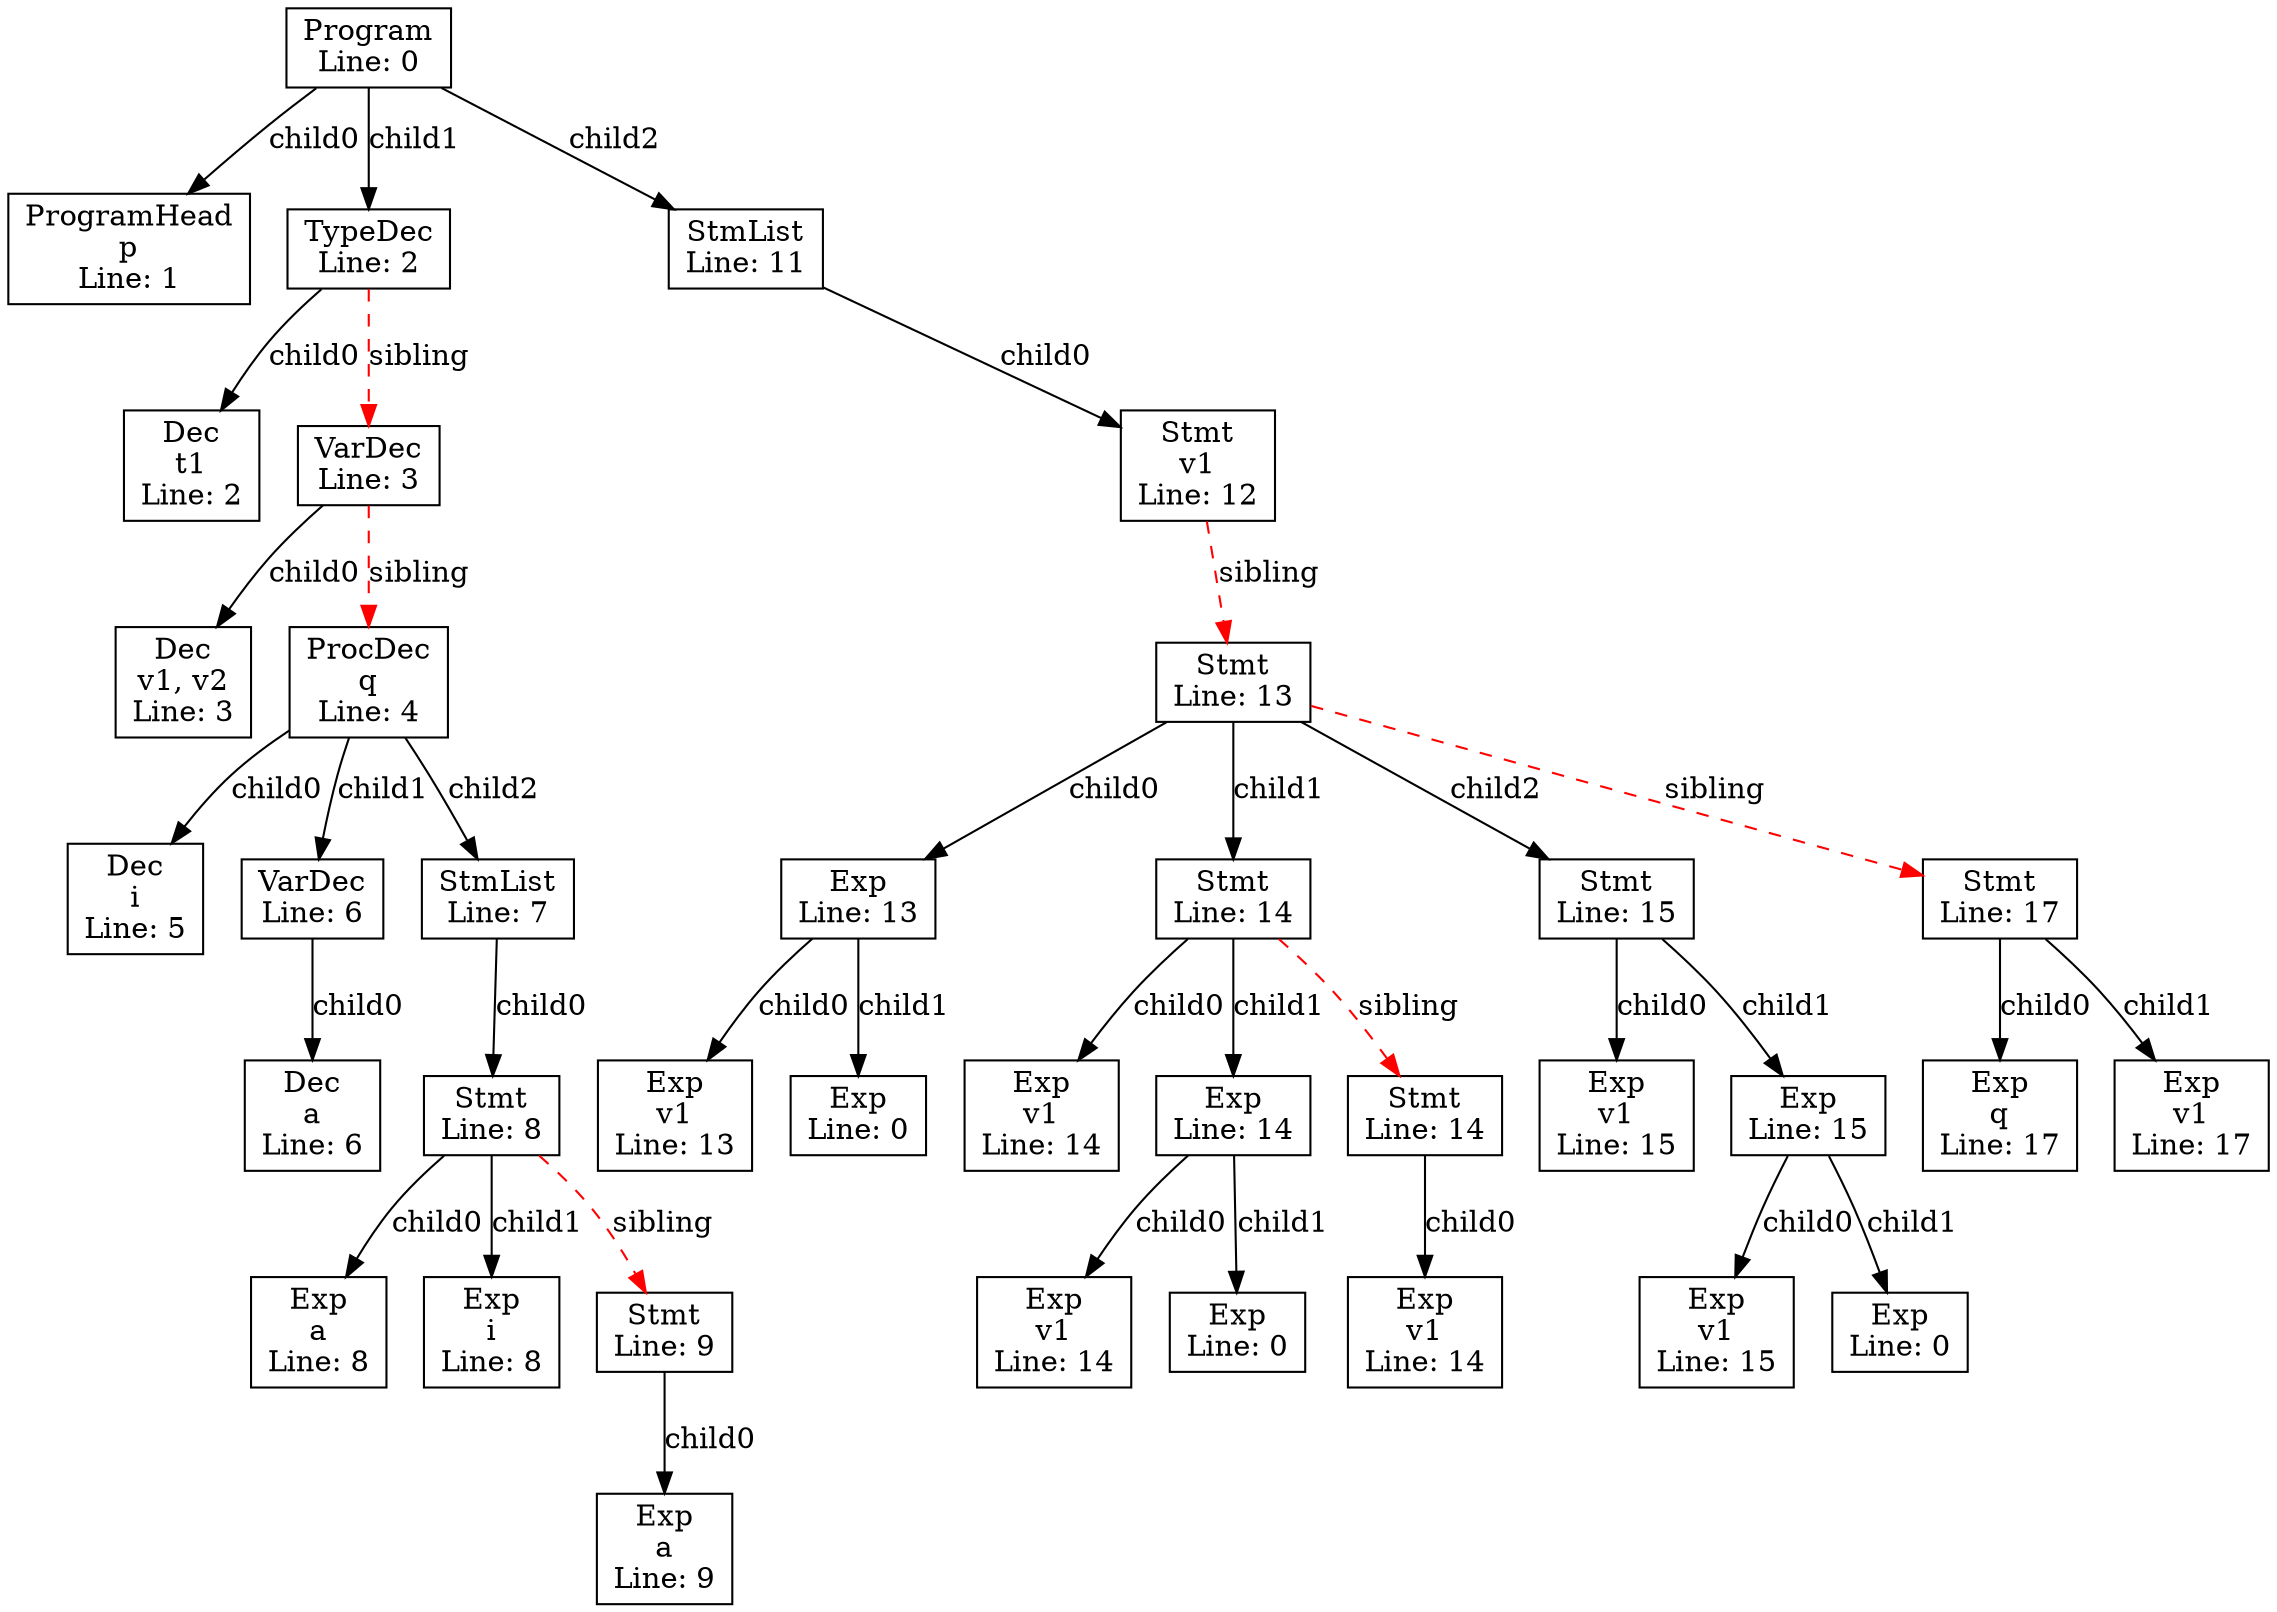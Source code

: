 digraph AST {
  node [shape=box, style="filled,solid", fillcolor=white, color=black];
  node0 [label="Program\nLine: 0"];
  node1 [label="ProgramHead\np\nLine: 1"];
  node0 -> node1 [label="child0"];
  node2 [label="TypeDec\nLine: 2"];
  node3 [label="Dec\nt1\nLine: 2"];
  node2 -> node3 [label="child0"];
  node4 [label="VarDec\nLine: 3"];
  node5 [label="Dec\nv1, v2\nLine: 3"];
  node4 -> node5 [label="child0"];
  node6 [label="ProcDec\nq\nLine: 4"];
  node7 [label="Dec\ni\nLine: 5"];
  node6 -> node7 [label="child0"];
  node8 [label="VarDec\nLine: 6"];
  node9 [label="Dec\na\nLine: 6"];
  node8 -> node9 [label="child0"];
  node6 -> node8 [label="child1"];
  node10 [label="StmList\nLine: 7"];
  node11 [label="Stmt\nLine: 8"];
  node12 [label="Exp\na\nLine: 8"];
  node11 -> node12 [label="child0"];
  node13 [label="Exp\ni\nLine: 8"];
  node11 -> node13 [label="child1"];
  node14 [label="Stmt\nLine: 9"];
  node15 [label="Exp\na\nLine: 9"];
  node14 -> node15 [label="child0"];
  node11 -> node14 [label="sibling", style=dashed, color=red];
  node10 -> node11 [label="child0"];
  node6 -> node10 [label="child2"];
  node4 -> node6 [label="sibling", style=dashed, color=red];
  node2 -> node4 [label="sibling", style=dashed, color=red];
  node0 -> node2 [label="child1"];
  node16 [label="StmList\nLine: 11"];
  node17 [label="Stmt\nv1\nLine: 12"];
  node18 [label="Stmt\nLine: 13"];
  node19 [label="Exp\nLine: 13"];
  node20 [label="Exp\nv1\nLine: 13"];
  node19 -> node20 [label="child0"];
  node21 [label="Exp\nLine: 0"];
  node19 -> node21 [label="child1"];
  node18 -> node19 [label="child0"];
  node22 [label="Stmt\nLine: 14"];
  node23 [label="Exp\nv1\nLine: 14"];
  node22 -> node23 [label="child0"];
  node24 [label="Exp\nLine: 14"];
  node25 [label="Exp\nv1\nLine: 14"];
  node24 -> node25 [label="child0"];
  node26 [label="Exp\nLine: 0"];
  node24 -> node26 [label="child1"];
  node22 -> node24 [label="child1"];
  node27 [label="Stmt\nLine: 14"];
  node28 [label="Exp\nv1\nLine: 14"];
  node27 -> node28 [label="child0"];
  node22 -> node27 [label="sibling", style=dashed, color=red];
  node18 -> node22 [label="child1"];
  node29 [label="Stmt\nLine: 15"];
  node30 [label="Exp\nv1\nLine: 15"];
  node29 -> node30 [label="child0"];
  node31 [label="Exp\nLine: 15"];
  node32 [label="Exp\nv1\nLine: 15"];
  node31 -> node32 [label="child0"];
  node33 [label="Exp\nLine: 0"];
  node31 -> node33 [label="child1"];
  node29 -> node31 [label="child1"];
  node18 -> node29 [label="child2"];
  node34 [label="Stmt\nLine: 17"];
  node35 [label="Exp\nq\nLine: 17"];
  node34 -> node35 [label="child0"];
  node36 [label="Exp\nv1\nLine: 17"];
  node34 -> node36 [label="child1"];
  node18 -> node34 [label="sibling", style=dashed, color=red];
  node17 -> node18 [label="sibling", style=dashed, color=red];
  node16 -> node17 [label="child0"];
  node0 -> node16 [label="child2"];
}
